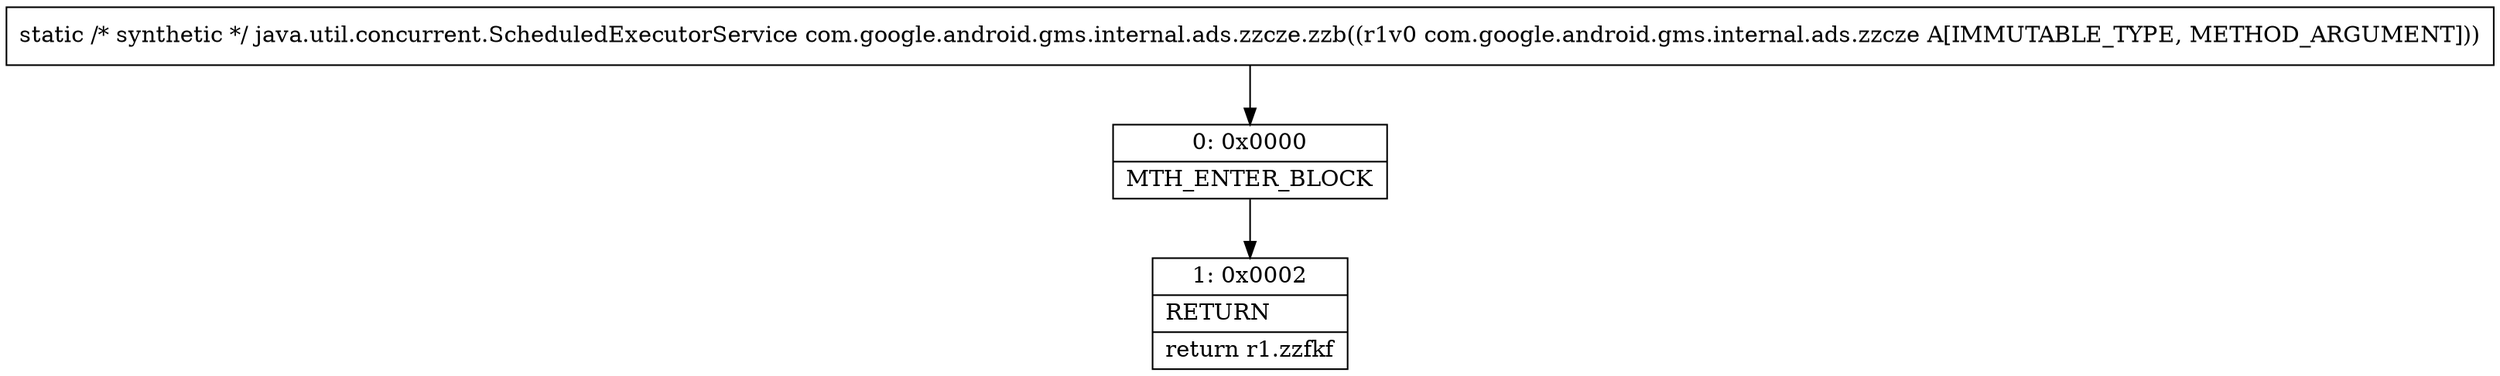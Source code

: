digraph "CFG forcom.google.android.gms.internal.ads.zzcze.zzb(Lcom\/google\/android\/gms\/internal\/ads\/zzcze;)Ljava\/util\/concurrent\/ScheduledExecutorService;" {
Node_0 [shape=record,label="{0\:\ 0x0000|MTH_ENTER_BLOCK\l}"];
Node_1 [shape=record,label="{1\:\ 0x0002|RETURN\l|return r1.zzfkf\l}"];
MethodNode[shape=record,label="{static \/* synthetic *\/ java.util.concurrent.ScheduledExecutorService com.google.android.gms.internal.ads.zzcze.zzb((r1v0 com.google.android.gms.internal.ads.zzcze A[IMMUTABLE_TYPE, METHOD_ARGUMENT])) }"];
MethodNode -> Node_0;
Node_0 -> Node_1;
}

